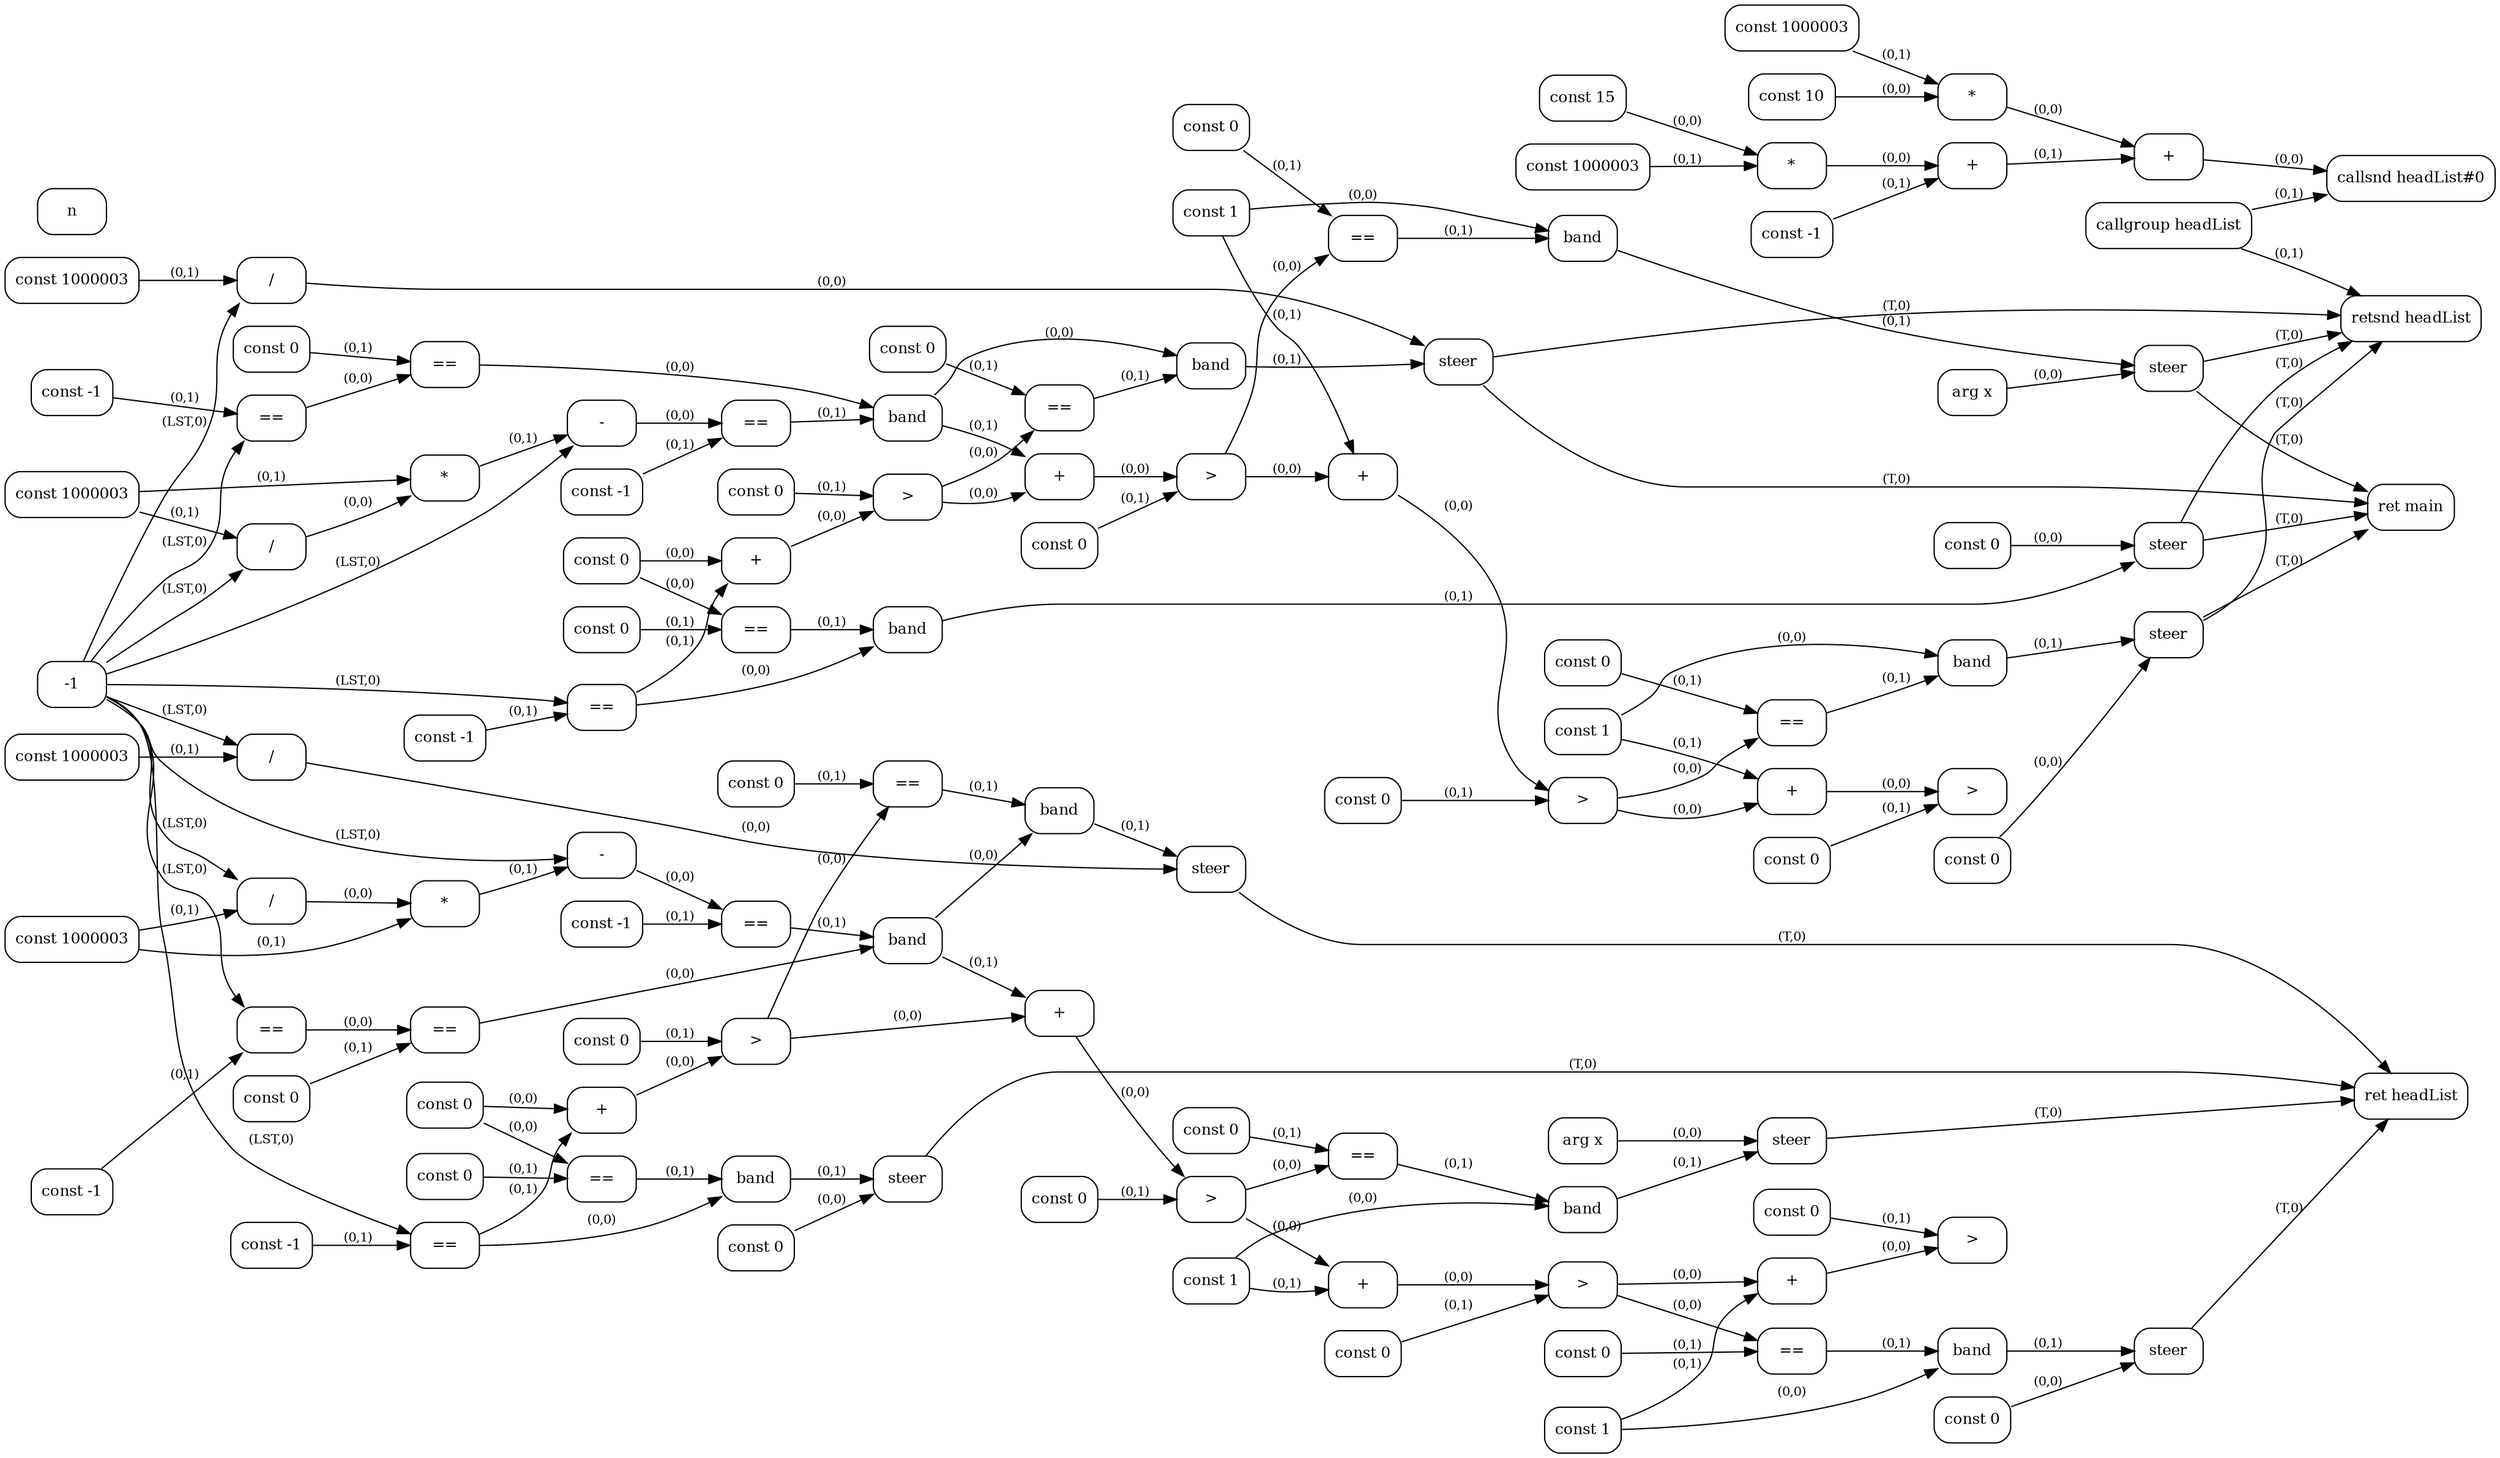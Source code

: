 digraph G {
  rankdir=LR;
  node [shape=box, style=rounded, fontsize=12];
  n0 [label="const -1"];
  n1 [label="const 10"];
  n2 [label="const 15"];
  n3 [label="const 1000003"];
  n4 [label="*"];
  n5 [label="+"];
  n6 [label="const 1000003"];
  n7 [label="*"];
  n8 [label="+"];
  n9 [label="callgroup headList"];
  n10 [label="callsnd headList#0"];
  n11 [label="retsnd headList"];
  n12 [label="const 0"];
  n13 [label="const -1"];
  n14 [label="=="];
  n15 [label="const 0"];
  n16 [label="=="];
  n17 [label="band"];
  n18 [label="const 0"];
  n19 [label="steer"];
  n20 [label="+"];
  n21 [label="const 0"];
  n22 [label=">"];
  n23 [label="const -1"];
  n24 [label="=="];
  n25 [label="const 0"];
  n26 [label="=="];
  n27 [label="const 1000003"];
  n28 [label="/"];
  n29 [label="*"];
  n30 [label="-"];
  n31 [label="const -1"];
  n32 [label="=="];
  n33 [label="band"];
  n34 [label="const 1000003"];
  n35 [label="/"];
  n36 [label="const 0"];
  n37 [label="=="];
  n38 [label="band"];
  n39 [label="steer"];
  n40 [label="+"];
  n41 [label="const 0"];
  n42 [label=">"];
  n43 [label="const 1"];
  n44 [label="const 0"];
  n45 [label="=="];
  n46 [label="band"];
  n47 [label="arg x"];
  n48 [label="steer"];
  n49 [label="+"];
  n50 [label="const 0"];
  n51 [label=">"];
  n52 [label="const 1"];
  n53 [label="const 0"];
  n54 [label="=="];
  n55 [label="band"];
  n56 [label="const 0"];
  n57 [label="steer"];
  n58 [label="+"];
  n59 [label="const 0"];
  n60 [label=">"];
  n61 [label="ret main"];
  n62 [label="const 0"];
  n63 [label="const -1"];
  n64 [label="=="];
  n65 [label="const 0"];
  n66 [label="=="];
  n67 [label="band"];
  n68 [label="const 0"];
  n69 [label="steer"];
  n70 [label="+"];
  n71 [label="const 0"];
  n72 [label=">"];
  n73 [label="const -1"];
  n74 [label="=="];
  n75 [label="const 0"];
  n76 [label="=="];
  n77 [label="const 1000003"];
  n78 [label="/"];
  n79 [label="*"];
  n80 [label="-"];
  n81 [label="const -1"];
  n82 [label="=="];
  n83 [label="band"];
  n84 [label="const 1000003"];
  n85 [label="/"];
  n86 [label="const 0"];
  n87 [label="=="];
  n88 [label="band"];
  n89 [label="steer"];
  n90 [label="+"];
  n91 [label="const 0"];
  n92 [label=">"];
  n93 [label="const 1"];
  n94 [label="const 0"];
  n95 [label="=="];
  n96 [label="band"];
  n97 [label="arg x"];
  n98 [label="steer"];
  n99 [label="+"];
  n100 [label="const 0"];
  n101 [label=">"];
  n102 [label="const 1"];
  n103 [label="const 0"];
  n104 [label="=="];
  n105 [label="band"];
  n106 [label="const 0"];
  n107 [label="steer"];
  n108 [label="+"];
  n109 [label="const 0"];
  n110 [label=">"];
  n111 [label="ret headList"];
  n2 -> n4 [label="(0,0)", fontsize=10];
  n3 -> n4 [label="(0,1)", fontsize=10];
  n4 -> n5 [label="(0,0)", fontsize=10];
  n0 -> n5 [label="(0,1)", fontsize=10];
  n1 -> n7 [label="(0,0)", fontsize=10];
  n6 -> n7 [label="(0,1)", fontsize=10];
  n7 -> n8 [label="(0,0)", fontsize=10];
  n5 -> n8 [label="(0,1)", fontsize=10];
  n8 -> n10 [label="(0,0)", fontsize=10];
  n9 -> n10 [label="(0,1)", fontsize=10];
  n19 -> n11 [label="(T,0)", fontsize=10];
  n39 -> n11 [label="(T,0)", fontsize=10];
  n48 -> n11 [label="(T,0)", fontsize=10];
  n57 -> n11 [label="(T,0)", fontsize=10];
  n9 -> n11 [label="(0,1)", fontsize=10];
  n-1 -> n14 [label="(LST,0)", fontsize=10];
  n13 -> n14 [label="(0,1)", fontsize=10];
  n12 -> n16 [label="(0,0)", fontsize=10];
  n15 -> n16 [label="(0,1)", fontsize=10];
  n14 -> n17 [label="(0,0)", fontsize=10];
  n16 -> n17 [label="(0,1)", fontsize=10];
  n18 -> n19 [label="(0,0)", fontsize=10];
  n17 -> n19 [label="(0,1)", fontsize=10];
  n12 -> n20 [label="(0,0)", fontsize=10];
  n14 -> n20 [label="(0,1)", fontsize=10];
  n20 -> n22 [label="(0,0)", fontsize=10];
  n21 -> n22 [label="(0,1)", fontsize=10];
  n-1 -> n24 [label="(LST,0)", fontsize=10];
  n23 -> n24 [label="(0,1)", fontsize=10];
  n24 -> n26 [label="(0,0)", fontsize=10];
  n25 -> n26 [label="(0,1)", fontsize=10];
  n-1 -> n28 [label="(LST,0)", fontsize=10];
  n27 -> n28 [label="(0,1)", fontsize=10];
  n28 -> n29 [label="(0,0)", fontsize=10];
  n27 -> n29 [label="(0,1)", fontsize=10];
  n-1 -> n30 [label="(LST,0)", fontsize=10];
  n29 -> n30 [label="(0,1)", fontsize=10];
  n30 -> n32 [label="(0,0)", fontsize=10];
  n31 -> n32 [label="(0,1)", fontsize=10];
  n26 -> n33 [label="(0,0)", fontsize=10];
  n32 -> n33 [label="(0,1)", fontsize=10];
  n-1 -> n35 [label="(LST,0)", fontsize=10];
  n34 -> n35 [label="(0,1)", fontsize=10];
  n22 -> n37 [label="(0,0)", fontsize=10];
  n36 -> n37 [label="(0,1)", fontsize=10];
  n33 -> n38 [label="(0,0)", fontsize=10];
  n37 -> n38 [label="(0,1)", fontsize=10];
  n35 -> n39 [label="(0,0)", fontsize=10];
  n38 -> n39 [label="(0,1)", fontsize=10];
  n22 -> n40 [label="(0,0)", fontsize=10];
  n33 -> n40 [label="(0,1)", fontsize=10];
  n40 -> n42 [label="(0,0)", fontsize=10];
  n41 -> n42 [label="(0,1)", fontsize=10];
  n42 -> n45 [label="(0,0)", fontsize=10];
  n44 -> n45 [label="(0,1)", fontsize=10];
  n43 -> n46 [label="(0,0)", fontsize=10];
  n45 -> n46 [label="(0,1)", fontsize=10];
  n47 -> n48 [label="(0,0)", fontsize=10];
  n46 -> n48 [label="(0,1)", fontsize=10];
  n42 -> n49 [label="(0,0)", fontsize=10];
  n43 -> n49 [label="(0,1)", fontsize=10];
  n49 -> n51 [label="(0,0)", fontsize=10];
  n50 -> n51 [label="(0,1)", fontsize=10];
  n51 -> n54 [label="(0,0)", fontsize=10];
  n53 -> n54 [label="(0,1)", fontsize=10];
  n52 -> n55 [label="(0,0)", fontsize=10];
  n54 -> n55 [label="(0,1)", fontsize=10];
  n56 -> n57 [label="(0,0)", fontsize=10];
  n55 -> n57 [label="(0,1)", fontsize=10];
  n51 -> n58 [label="(0,0)", fontsize=10];
  n52 -> n58 [label="(0,1)", fontsize=10];
  n58 -> n60 [label="(0,0)", fontsize=10];
  n59 -> n60 [label="(0,1)", fontsize=10];
  n19 -> n61 [label="(T,0)", fontsize=10];
  n39 -> n61 [label="(T,0)", fontsize=10];
  n48 -> n61 [label="(T,0)", fontsize=10];
  n57 -> n61 [label="(T,0)", fontsize=10];
  n-1 -> n64 [label="(LST,0)", fontsize=10];
  n63 -> n64 [label="(0,1)", fontsize=10];
  n62 -> n66 [label="(0,0)", fontsize=10];
  n65 -> n66 [label="(0,1)", fontsize=10];
  n64 -> n67 [label="(0,0)", fontsize=10];
  n66 -> n67 [label="(0,1)", fontsize=10];
  n68 -> n69 [label="(0,0)", fontsize=10];
  n67 -> n69 [label="(0,1)", fontsize=10];
  n62 -> n70 [label="(0,0)", fontsize=10];
  n64 -> n70 [label="(0,1)", fontsize=10];
  n70 -> n72 [label="(0,0)", fontsize=10];
  n71 -> n72 [label="(0,1)", fontsize=10];
  n-1 -> n74 [label="(LST,0)", fontsize=10];
  n73 -> n74 [label="(0,1)", fontsize=10];
  n74 -> n76 [label="(0,0)", fontsize=10];
  n75 -> n76 [label="(0,1)", fontsize=10];
  n-1 -> n78 [label="(LST,0)", fontsize=10];
  n77 -> n78 [label="(0,1)", fontsize=10];
  n78 -> n79 [label="(0,0)", fontsize=10];
  n77 -> n79 [label="(0,1)", fontsize=10];
  n-1 -> n80 [label="(LST,0)", fontsize=10];
  n79 -> n80 [label="(0,1)", fontsize=10];
  n80 -> n82 [label="(0,0)", fontsize=10];
  n81 -> n82 [label="(0,1)", fontsize=10];
  n76 -> n83 [label="(0,0)", fontsize=10];
  n82 -> n83 [label="(0,1)", fontsize=10];
  n-1 -> n85 [label="(LST,0)", fontsize=10];
  n84 -> n85 [label="(0,1)", fontsize=10];
  n72 -> n87 [label="(0,0)", fontsize=10];
  n86 -> n87 [label="(0,1)", fontsize=10];
  n83 -> n88 [label="(0,0)", fontsize=10];
  n87 -> n88 [label="(0,1)", fontsize=10];
  n85 -> n89 [label="(0,0)", fontsize=10];
  n88 -> n89 [label="(0,1)", fontsize=10];
  n72 -> n90 [label="(0,0)", fontsize=10];
  n83 -> n90 [label="(0,1)", fontsize=10];
  n90 -> n92 [label="(0,0)", fontsize=10];
  n91 -> n92 [label="(0,1)", fontsize=10];
  n92 -> n95 [label="(0,0)", fontsize=10];
  n94 -> n95 [label="(0,1)", fontsize=10];
  n93 -> n96 [label="(0,0)", fontsize=10];
  n95 -> n96 [label="(0,1)", fontsize=10];
  n97 -> n98 [label="(0,0)", fontsize=10];
  n96 -> n98 [label="(0,1)", fontsize=10];
  n92 -> n99 [label="(0,0)", fontsize=10];
  n93 -> n99 [label="(0,1)", fontsize=10];
  n99 -> n101 [label="(0,0)", fontsize=10];
  n100 -> n101 [label="(0,1)", fontsize=10];
  n101 -> n104 [label="(0,0)", fontsize=10];
  n103 -> n104 [label="(0,1)", fontsize=10];
  n102 -> n105 [label="(0,0)", fontsize=10];
  n104 -> n105 [label="(0,1)", fontsize=10];
  n106 -> n107 [label="(0,0)", fontsize=10];
  n105 -> n107 [label="(0,1)", fontsize=10];
  n101 -> n108 [label="(0,0)", fontsize=10];
  n102 -> n108 [label="(0,1)", fontsize=10];
  n108 -> n110 [label="(0,0)", fontsize=10];
  n109 -> n110 [label="(0,1)", fontsize=10];
  n69 -> n111 [label="(T,0)", fontsize=10];
  n89 -> n111 [label="(T,0)", fontsize=10];
  n98 -> n111 [label="(T,0)", fontsize=10];
  n107 -> n111 [label="(T,0)", fontsize=10];
}
